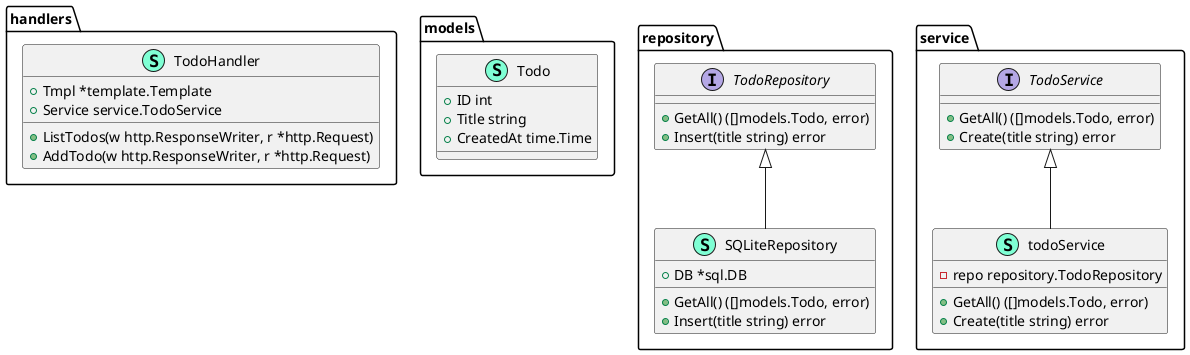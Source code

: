 @startuml
namespace handlers {
    class TodoHandler << (S,Aquamarine) >> {
        + Tmpl *template.Template
        + Service service.TodoService

        + ListTodos(w http.ResponseWriter, r *http.Request) 
        + AddTodo(w http.ResponseWriter, r *http.Request) 

    }
}


namespace models {
    class Todo << (S,Aquamarine) >> {
        + ID int
        + Title string
        + CreatedAt time.Time

    }
}


namespace repository {
    class SQLiteRepository << (S,Aquamarine) >> {
        + DB *sql.DB

        + GetAll() ([]models.Todo, error)
        + Insert(title string) error

    }
    interface TodoRepository  {
        + GetAll() ([]models.Todo, error)
        + Insert(title string) error

    }
}

"repository.TodoRepository" <|-- "repository.SQLiteRepository"

namespace service {
    interface TodoService  {
        + GetAll() ([]models.Todo, error)
        + Create(title string) error

    }
    class todoService << (S,Aquamarine) >> {
        - repo repository.TodoRepository

        + GetAll() ([]models.Todo, error)
        + Create(title string) error

    }
}

"service.TodoService" <|-- "service.todoService"

@enduml
